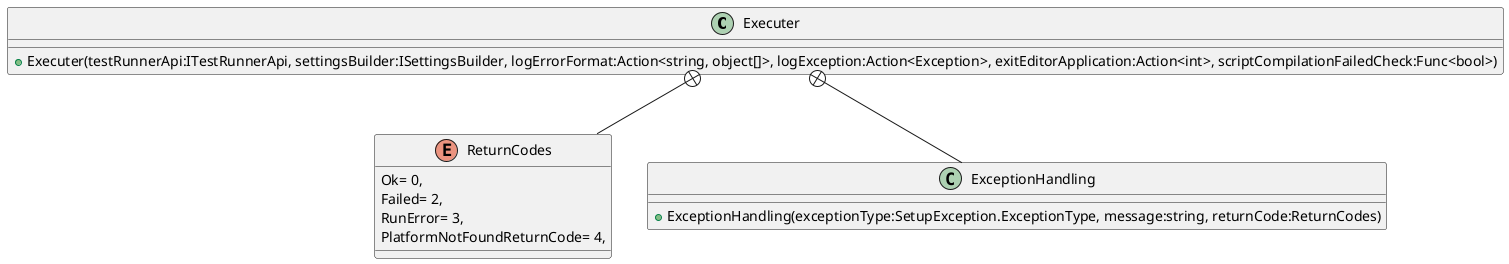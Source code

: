 @startuml
class Executer {
    + Executer(testRunnerApi:ITestRunnerApi, settingsBuilder:ISettingsBuilder, logErrorFormat:Action<string, object[]>, logException:Action<Exception>, exitEditorApplication:Action<int>, scriptCompilationFailedCheck:Func<bool>)
}
enum ReturnCodes {
    Ok= 0,
    Failed= 2,
    RunError= 3,
    PlatformNotFoundReturnCode= 4,
}
class ExceptionHandling {
    + ExceptionHandling(exceptionType:SetupException.ExceptionType, message:string, returnCode:ReturnCodes)
}
Executer +-- ReturnCodes
Executer +-- ExceptionHandling
@enduml
